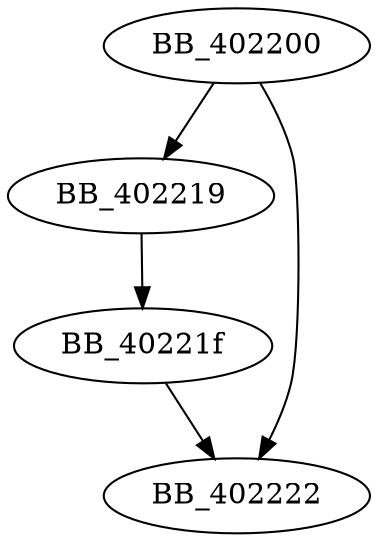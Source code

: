 DiGraph sub_402200{
BB_402200->BB_402219
BB_402200->BB_402222
BB_402219->BB_40221f
BB_40221f->BB_402222
}
